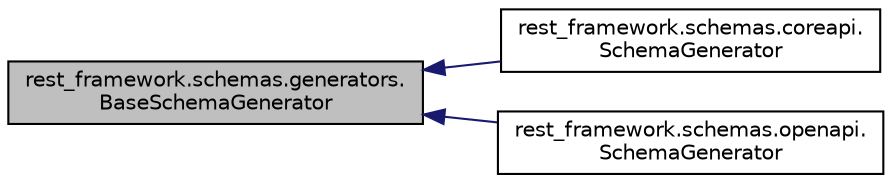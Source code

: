 digraph "rest_framework.schemas.generators.BaseSchemaGenerator"
{
 // LATEX_PDF_SIZE
  edge [fontname="Helvetica",fontsize="10",labelfontname="Helvetica",labelfontsize="10"];
  node [fontname="Helvetica",fontsize="10",shape=record];
  rankdir="LR";
  Node1 [label="rest_framework.schemas.generators.\lBaseSchemaGenerator",height=0.2,width=0.4,color="black", fillcolor="grey75", style="filled", fontcolor="black",tooltip=" "];
  Node1 -> Node2 [dir="back",color="midnightblue",fontsize="10",style="solid"];
  Node2 [label="rest_framework.schemas.coreapi.\lSchemaGenerator",height=0.2,width=0.4,color="black", fillcolor="white", style="filled",URL="$classrest__framework_1_1schemas_1_1coreapi_1_1_schema_generator.html",tooltip=" "];
  Node1 -> Node3 [dir="back",color="midnightblue",fontsize="10",style="solid"];
  Node3 [label="rest_framework.schemas.openapi.\lSchemaGenerator",height=0.2,width=0.4,color="black", fillcolor="white", style="filled",URL="$classrest__framework_1_1schemas_1_1openapi_1_1_schema_generator.html",tooltip=" "];
}
